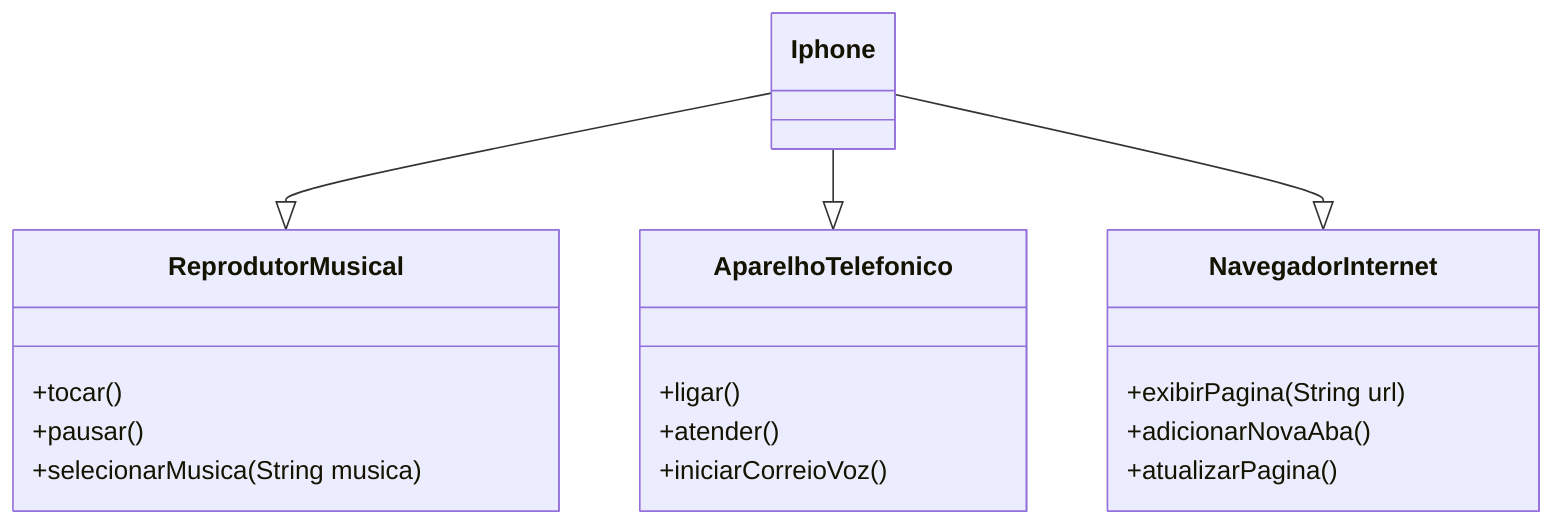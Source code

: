 classDiagram
    Iphone --|> ReprodutorMusical
    Iphone --|> AparelhoTelefonico
    Iphone --|> NavegadorInternet

    class ReprodutorMusical{
      +tocar()
      +pausar()
      +selecionarMusica(String musica)
    }
    class AparelhoTelefonico{
      +ligar()
      +atender()
      +iniciarCorreioVoz()
    }
    class NavegadorInternet{
      +exibirPagina(String url)
      +adicionarNovaAba()
      +atualizarPagina()
    }